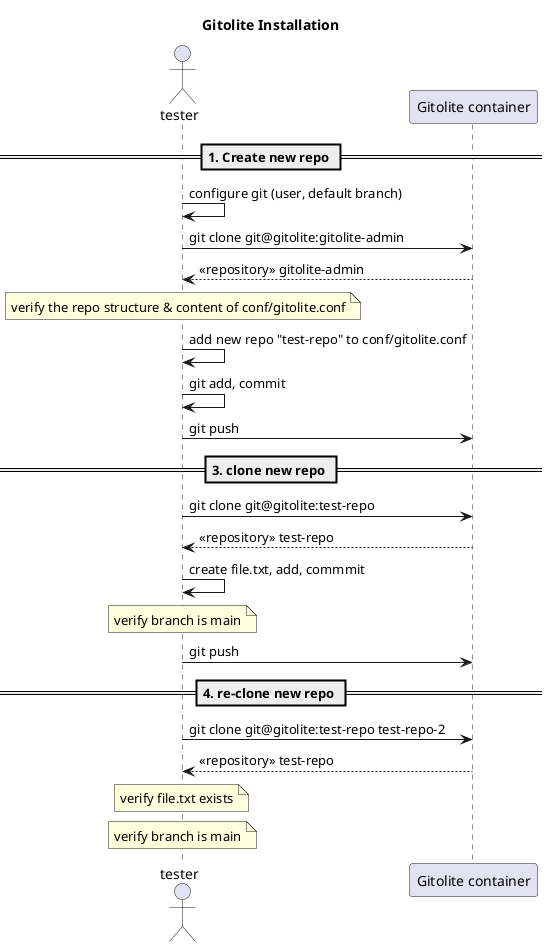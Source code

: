 @startuml gitolite_installation_verification

title Gitolite Installation

actor tester
participant "Gitolite container" as gitolite

== 1. Create new repo ==

tester -> tester: configure git (user, default branch)
tester -> gitolite: git clone git@gitolite:gitolite-admin
gitolite --> tester: <<repository>> gitolite-admin
note over tester: verify the repo structure & content of conf/gitolite.conf

tester -> tester: add new repo "test-repo" to conf/gitolite.conf
tester -> tester: git add, commit
tester -> gitolite: git push

== 3. clone new repo ==

tester -> gitolite: git clone git@gitolite:test-repo
gitolite --> tester: <<repository>> test-repo
tester -> tester: create file.txt, add, commmit
note over tester: verify branch is main
tester -> gitolite: git push

== 4. re-clone new repo ==
tester -> gitolite: git clone git@gitolite:test-repo test-repo-2 
gitolite --> tester: <<repository>> test-repo
note over tester: verify file.txt exists
note over tester: verify branch is main

@enduml

@startuml gitolite_lfs_authenticate

title git-lfs-authenticate gitolite command implementation

actor tester
participant "Gitolite container" as gitolite

tester -> gitolite: ssh git@gitolite git-lfs-authenticate testing upload
gitolite --> tester: {href: ..., header: {Authorization: ...}, expires_in: 1800}
note over tester: verify content of response

@enduml

@startuml lfs_server_access

title lfs server access

actor tester
participant "Nginx container" as nginx
participant "LFS container" as server
participant "Minio container" as minio

== 1. request to upload ==

tester -> nginx: POST http://lfs.nginx/testing/objects/batch
nginx --> server: POST http://server:8082/objects/batch?repo=testing
server --> minio: ...
minio --> server: ...
server --> nginx: 200 OK, { ... }
nginx --> tester: 200 OK, { ... }
note over tester: verify content of response

== 2. manual upload using returned url ==

tester -> nginx: PUT url-to-upload?signature=...
nginx --> minio: PUT url-to-upload?signature=...
minio --> nginx: 200 OK
nginx --> tester: 200 OK
note over tester: verify content of response

== 3. request to download ==

tester -> nginx: POST http://lfs.nginx/testing/objects/batch
nginx --> server: POST http://server:8082/objects/batch?repo=testing
server --> minio: ...
minio --> server: ...
server --> nginx: 200 OK, { ... }
nginx --> tester: 200 OK, { ... }

== 4. manual download using returned url ==

tester -> nginx: GET url-to-download?signature=...
nginx --> minio: GET url-to-download?signature=...
minio --> nginx: 200 OK
nginx --> tester: 200 OK
note over tester: verify content of the file matches the uploaded file


@enduml


